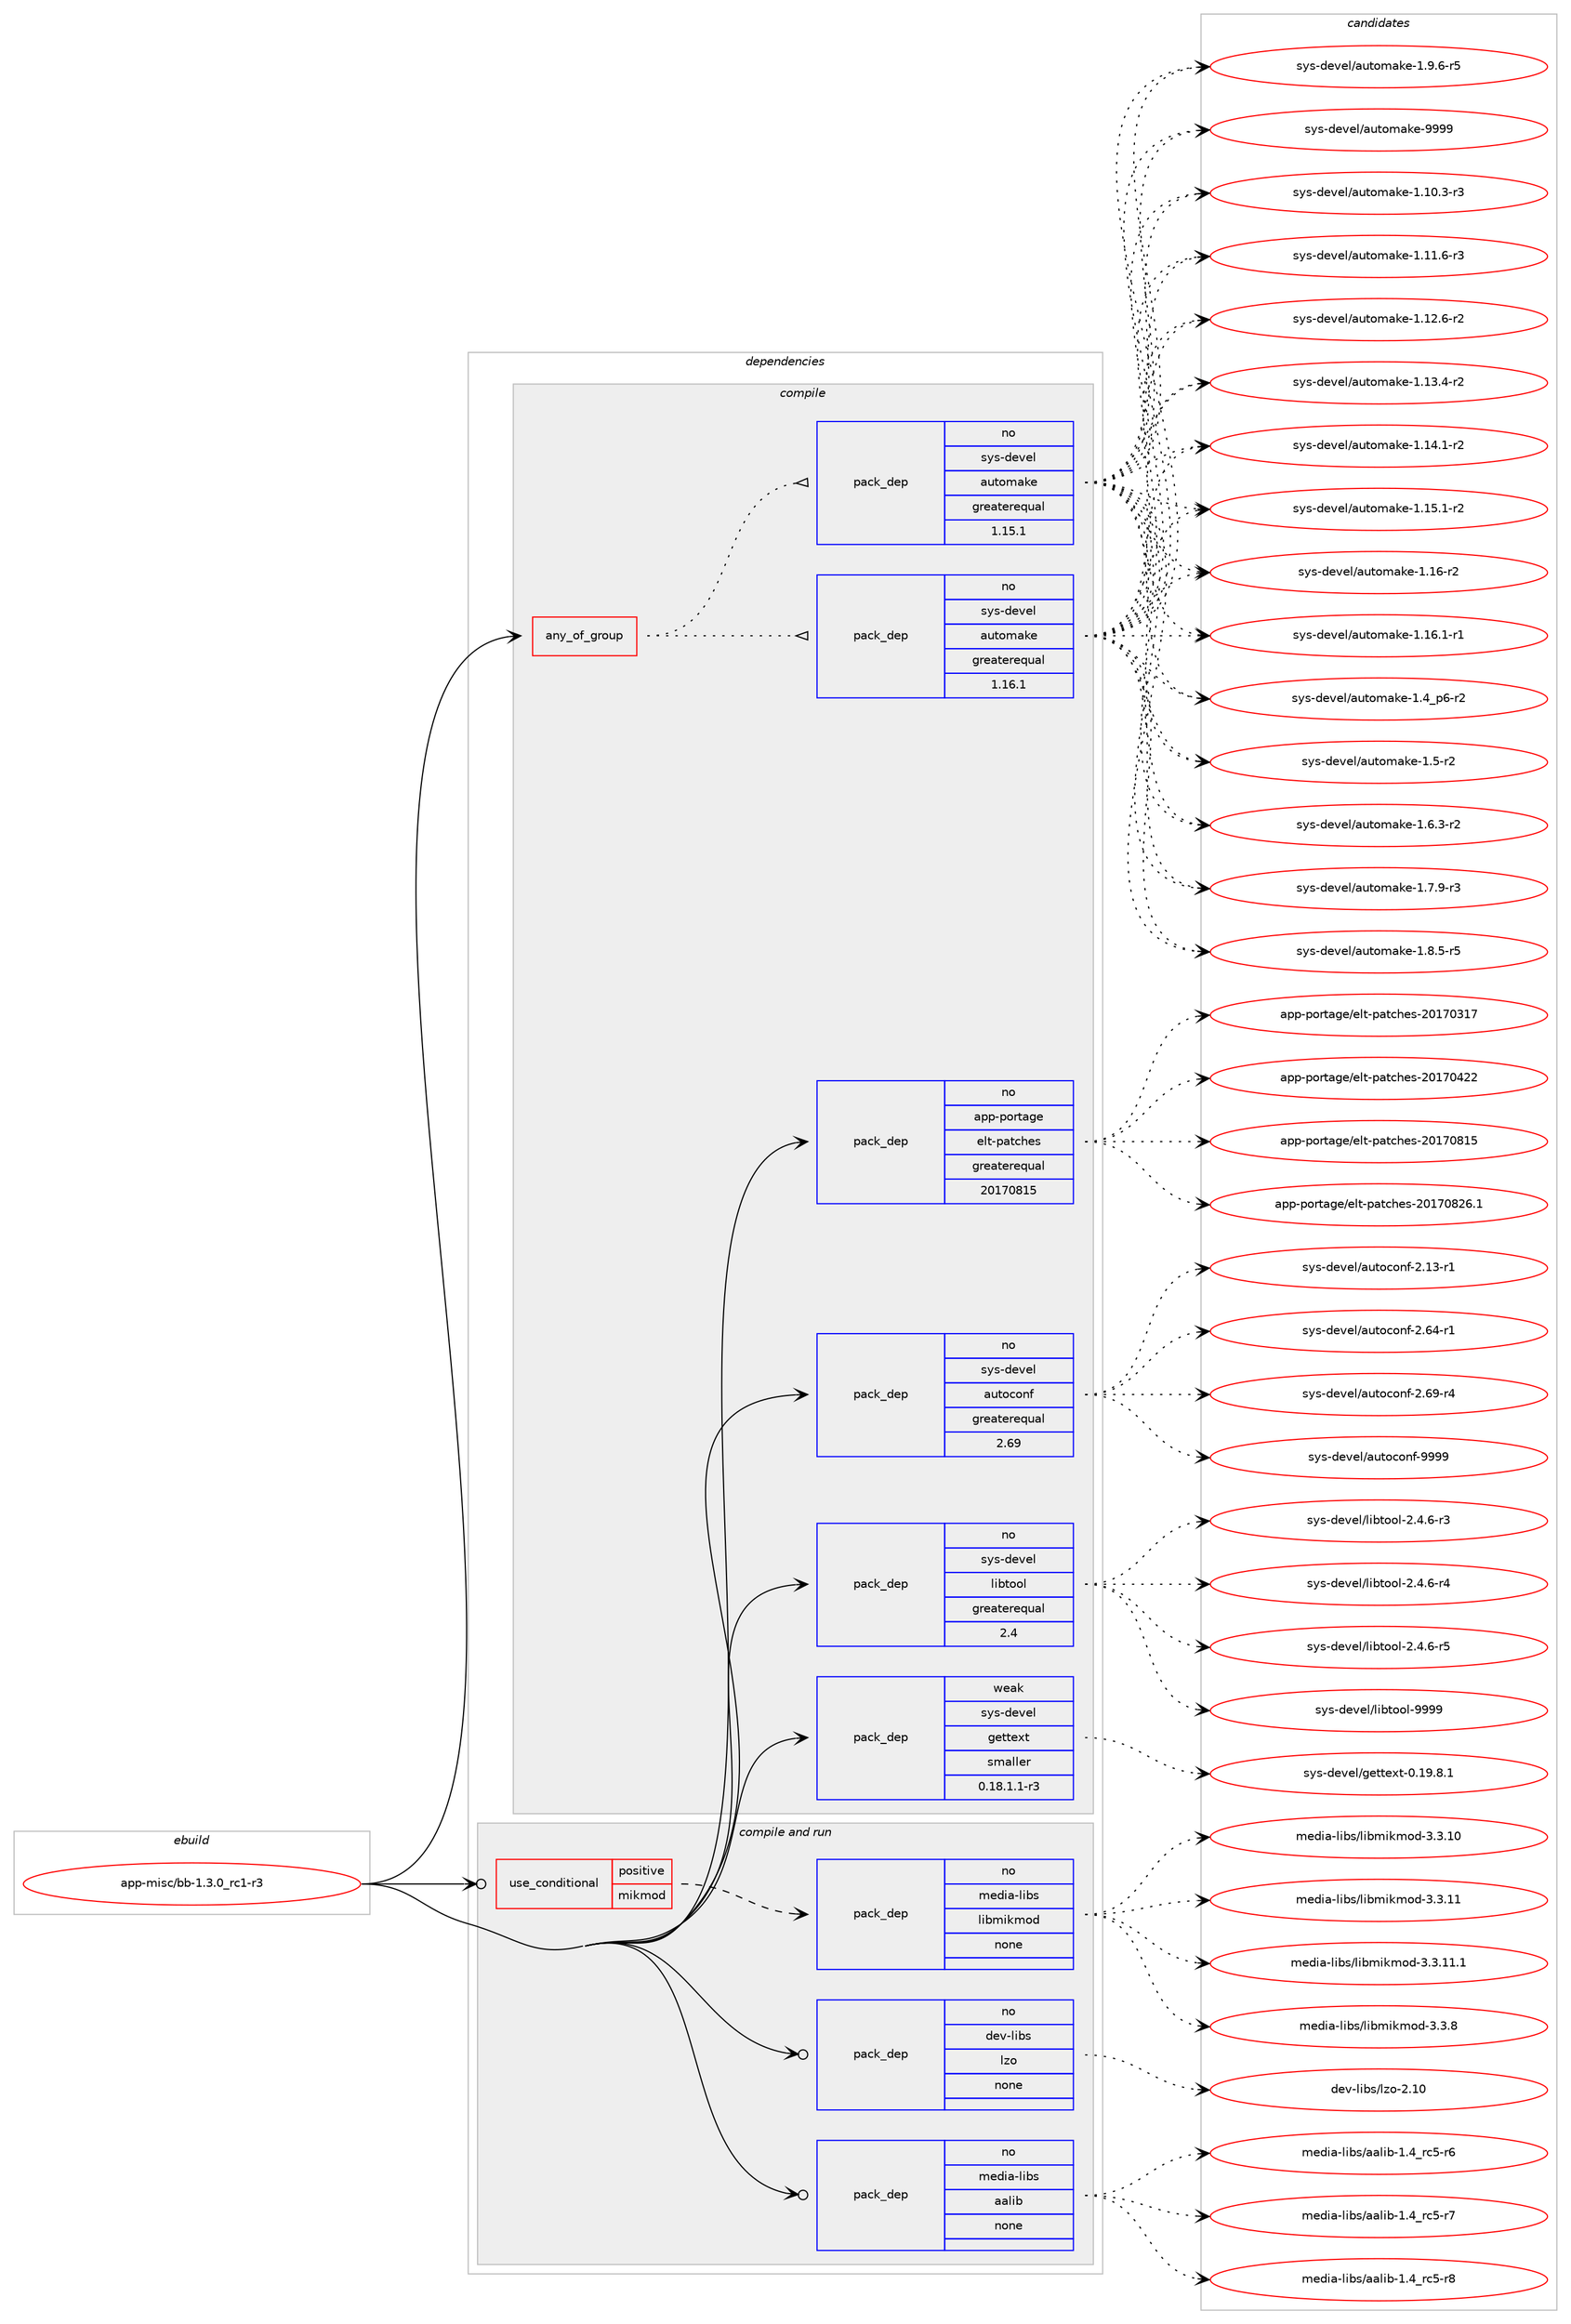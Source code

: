 digraph prolog {

# *************
# Graph options
# *************

newrank=true;
concentrate=true;
compound=true;
graph [rankdir=LR,fontname=Helvetica,fontsize=10,ranksep=1.5];#, ranksep=2.5, nodesep=0.2];
edge  [arrowhead=vee];
node  [fontname=Helvetica,fontsize=10];

# **********
# The ebuild
# **********

subgraph cluster_leftcol {
color=gray;
rank=same;
label=<<i>ebuild</i>>;
id [label="app-misc/bb-1.3.0_rc1-r3", color=red, width=4, href="../app-misc/bb-1.3.0_rc1-r3.svg"];
}

# ****************
# The dependencies
# ****************

subgraph cluster_midcol {
color=gray;
label=<<i>dependencies</i>>;
subgraph cluster_compile {
fillcolor="#eeeeee";
style=filled;
label=<<i>compile</i>>;
subgraph any19645 {
dependency1297944 [label=<<TABLE BORDER="0" CELLBORDER="1" CELLSPACING="0" CELLPADDING="4"><TR><TD CELLPADDING="10">any_of_group</TD></TR></TABLE>>, shape=none, color=red];subgraph pack924641 {
dependency1297945 [label=<<TABLE BORDER="0" CELLBORDER="1" CELLSPACING="0" CELLPADDING="4" WIDTH="220"><TR><TD ROWSPAN="6" CELLPADDING="30">pack_dep</TD></TR><TR><TD WIDTH="110">no</TD></TR><TR><TD>sys-devel</TD></TR><TR><TD>automake</TD></TR><TR><TD>greaterequal</TD></TR><TR><TD>1.16.1</TD></TR></TABLE>>, shape=none, color=blue];
}
dependency1297944:e -> dependency1297945:w [weight=20,style="dotted",arrowhead="oinv"];
subgraph pack924642 {
dependency1297946 [label=<<TABLE BORDER="0" CELLBORDER="1" CELLSPACING="0" CELLPADDING="4" WIDTH="220"><TR><TD ROWSPAN="6" CELLPADDING="30">pack_dep</TD></TR><TR><TD WIDTH="110">no</TD></TR><TR><TD>sys-devel</TD></TR><TR><TD>automake</TD></TR><TR><TD>greaterequal</TD></TR><TR><TD>1.15.1</TD></TR></TABLE>>, shape=none, color=blue];
}
dependency1297944:e -> dependency1297946:w [weight=20,style="dotted",arrowhead="oinv"];
}
id:e -> dependency1297944:w [weight=20,style="solid",arrowhead="vee"];
subgraph pack924643 {
dependency1297947 [label=<<TABLE BORDER="0" CELLBORDER="1" CELLSPACING="0" CELLPADDING="4" WIDTH="220"><TR><TD ROWSPAN="6" CELLPADDING="30">pack_dep</TD></TR><TR><TD WIDTH="110">no</TD></TR><TR><TD>app-portage</TD></TR><TR><TD>elt-patches</TD></TR><TR><TD>greaterequal</TD></TR><TR><TD>20170815</TD></TR></TABLE>>, shape=none, color=blue];
}
id:e -> dependency1297947:w [weight=20,style="solid",arrowhead="vee"];
subgraph pack924644 {
dependency1297948 [label=<<TABLE BORDER="0" CELLBORDER="1" CELLSPACING="0" CELLPADDING="4" WIDTH="220"><TR><TD ROWSPAN="6" CELLPADDING="30">pack_dep</TD></TR><TR><TD WIDTH="110">no</TD></TR><TR><TD>sys-devel</TD></TR><TR><TD>autoconf</TD></TR><TR><TD>greaterequal</TD></TR><TR><TD>2.69</TD></TR></TABLE>>, shape=none, color=blue];
}
id:e -> dependency1297948:w [weight=20,style="solid",arrowhead="vee"];
subgraph pack924645 {
dependency1297949 [label=<<TABLE BORDER="0" CELLBORDER="1" CELLSPACING="0" CELLPADDING="4" WIDTH="220"><TR><TD ROWSPAN="6" CELLPADDING="30">pack_dep</TD></TR><TR><TD WIDTH="110">no</TD></TR><TR><TD>sys-devel</TD></TR><TR><TD>libtool</TD></TR><TR><TD>greaterequal</TD></TR><TR><TD>2.4</TD></TR></TABLE>>, shape=none, color=blue];
}
id:e -> dependency1297949:w [weight=20,style="solid",arrowhead="vee"];
subgraph pack924646 {
dependency1297950 [label=<<TABLE BORDER="0" CELLBORDER="1" CELLSPACING="0" CELLPADDING="4" WIDTH="220"><TR><TD ROWSPAN="6" CELLPADDING="30">pack_dep</TD></TR><TR><TD WIDTH="110">weak</TD></TR><TR><TD>sys-devel</TD></TR><TR><TD>gettext</TD></TR><TR><TD>smaller</TD></TR><TR><TD>0.18.1.1-r3</TD></TR></TABLE>>, shape=none, color=blue];
}
id:e -> dependency1297950:w [weight=20,style="solid",arrowhead="vee"];
}
subgraph cluster_compileandrun {
fillcolor="#eeeeee";
style=filled;
label=<<i>compile and run</i>>;
subgraph cond353116 {
dependency1297951 [label=<<TABLE BORDER="0" CELLBORDER="1" CELLSPACING="0" CELLPADDING="4"><TR><TD ROWSPAN="3" CELLPADDING="10">use_conditional</TD></TR><TR><TD>positive</TD></TR><TR><TD>mikmod</TD></TR></TABLE>>, shape=none, color=red];
subgraph pack924647 {
dependency1297952 [label=<<TABLE BORDER="0" CELLBORDER="1" CELLSPACING="0" CELLPADDING="4" WIDTH="220"><TR><TD ROWSPAN="6" CELLPADDING="30">pack_dep</TD></TR><TR><TD WIDTH="110">no</TD></TR><TR><TD>media-libs</TD></TR><TR><TD>libmikmod</TD></TR><TR><TD>none</TD></TR><TR><TD></TD></TR></TABLE>>, shape=none, color=blue];
}
dependency1297951:e -> dependency1297952:w [weight=20,style="dashed",arrowhead="vee"];
}
id:e -> dependency1297951:w [weight=20,style="solid",arrowhead="odotvee"];
subgraph pack924648 {
dependency1297953 [label=<<TABLE BORDER="0" CELLBORDER="1" CELLSPACING="0" CELLPADDING="4" WIDTH="220"><TR><TD ROWSPAN="6" CELLPADDING="30">pack_dep</TD></TR><TR><TD WIDTH="110">no</TD></TR><TR><TD>dev-libs</TD></TR><TR><TD>lzo</TD></TR><TR><TD>none</TD></TR><TR><TD></TD></TR></TABLE>>, shape=none, color=blue];
}
id:e -> dependency1297953:w [weight=20,style="solid",arrowhead="odotvee"];
subgraph pack924649 {
dependency1297954 [label=<<TABLE BORDER="0" CELLBORDER="1" CELLSPACING="0" CELLPADDING="4" WIDTH="220"><TR><TD ROWSPAN="6" CELLPADDING="30">pack_dep</TD></TR><TR><TD WIDTH="110">no</TD></TR><TR><TD>media-libs</TD></TR><TR><TD>aalib</TD></TR><TR><TD>none</TD></TR><TR><TD></TD></TR></TABLE>>, shape=none, color=blue];
}
id:e -> dependency1297954:w [weight=20,style="solid",arrowhead="odotvee"];
}
subgraph cluster_run {
fillcolor="#eeeeee";
style=filled;
label=<<i>run</i>>;
}
}

# **************
# The candidates
# **************

subgraph cluster_choices {
rank=same;
color=gray;
label=<<i>candidates</i>>;

subgraph choice924641 {
color=black;
nodesep=1;
choice11512111545100101118101108479711711611110997107101454946494846514511451 [label="sys-devel/automake-1.10.3-r3", color=red, width=4,href="../sys-devel/automake-1.10.3-r3.svg"];
choice11512111545100101118101108479711711611110997107101454946494946544511451 [label="sys-devel/automake-1.11.6-r3", color=red, width=4,href="../sys-devel/automake-1.11.6-r3.svg"];
choice11512111545100101118101108479711711611110997107101454946495046544511450 [label="sys-devel/automake-1.12.6-r2", color=red, width=4,href="../sys-devel/automake-1.12.6-r2.svg"];
choice11512111545100101118101108479711711611110997107101454946495146524511450 [label="sys-devel/automake-1.13.4-r2", color=red, width=4,href="../sys-devel/automake-1.13.4-r2.svg"];
choice11512111545100101118101108479711711611110997107101454946495246494511450 [label="sys-devel/automake-1.14.1-r2", color=red, width=4,href="../sys-devel/automake-1.14.1-r2.svg"];
choice11512111545100101118101108479711711611110997107101454946495346494511450 [label="sys-devel/automake-1.15.1-r2", color=red, width=4,href="../sys-devel/automake-1.15.1-r2.svg"];
choice1151211154510010111810110847971171161111099710710145494649544511450 [label="sys-devel/automake-1.16-r2", color=red, width=4,href="../sys-devel/automake-1.16-r2.svg"];
choice11512111545100101118101108479711711611110997107101454946495446494511449 [label="sys-devel/automake-1.16.1-r1", color=red, width=4,href="../sys-devel/automake-1.16.1-r1.svg"];
choice115121115451001011181011084797117116111109971071014549465295112544511450 [label="sys-devel/automake-1.4_p6-r2", color=red, width=4,href="../sys-devel/automake-1.4_p6-r2.svg"];
choice11512111545100101118101108479711711611110997107101454946534511450 [label="sys-devel/automake-1.5-r2", color=red, width=4,href="../sys-devel/automake-1.5-r2.svg"];
choice115121115451001011181011084797117116111109971071014549465446514511450 [label="sys-devel/automake-1.6.3-r2", color=red, width=4,href="../sys-devel/automake-1.6.3-r2.svg"];
choice115121115451001011181011084797117116111109971071014549465546574511451 [label="sys-devel/automake-1.7.9-r3", color=red, width=4,href="../sys-devel/automake-1.7.9-r3.svg"];
choice115121115451001011181011084797117116111109971071014549465646534511453 [label="sys-devel/automake-1.8.5-r5", color=red, width=4,href="../sys-devel/automake-1.8.5-r5.svg"];
choice115121115451001011181011084797117116111109971071014549465746544511453 [label="sys-devel/automake-1.9.6-r5", color=red, width=4,href="../sys-devel/automake-1.9.6-r5.svg"];
choice115121115451001011181011084797117116111109971071014557575757 [label="sys-devel/automake-9999", color=red, width=4,href="../sys-devel/automake-9999.svg"];
dependency1297945:e -> choice11512111545100101118101108479711711611110997107101454946494846514511451:w [style=dotted,weight="100"];
dependency1297945:e -> choice11512111545100101118101108479711711611110997107101454946494946544511451:w [style=dotted,weight="100"];
dependency1297945:e -> choice11512111545100101118101108479711711611110997107101454946495046544511450:w [style=dotted,weight="100"];
dependency1297945:e -> choice11512111545100101118101108479711711611110997107101454946495146524511450:w [style=dotted,weight="100"];
dependency1297945:e -> choice11512111545100101118101108479711711611110997107101454946495246494511450:w [style=dotted,weight="100"];
dependency1297945:e -> choice11512111545100101118101108479711711611110997107101454946495346494511450:w [style=dotted,weight="100"];
dependency1297945:e -> choice1151211154510010111810110847971171161111099710710145494649544511450:w [style=dotted,weight="100"];
dependency1297945:e -> choice11512111545100101118101108479711711611110997107101454946495446494511449:w [style=dotted,weight="100"];
dependency1297945:e -> choice115121115451001011181011084797117116111109971071014549465295112544511450:w [style=dotted,weight="100"];
dependency1297945:e -> choice11512111545100101118101108479711711611110997107101454946534511450:w [style=dotted,weight="100"];
dependency1297945:e -> choice115121115451001011181011084797117116111109971071014549465446514511450:w [style=dotted,weight="100"];
dependency1297945:e -> choice115121115451001011181011084797117116111109971071014549465546574511451:w [style=dotted,weight="100"];
dependency1297945:e -> choice115121115451001011181011084797117116111109971071014549465646534511453:w [style=dotted,weight="100"];
dependency1297945:e -> choice115121115451001011181011084797117116111109971071014549465746544511453:w [style=dotted,weight="100"];
dependency1297945:e -> choice115121115451001011181011084797117116111109971071014557575757:w [style=dotted,weight="100"];
}
subgraph choice924642 {
color=black;
nodesep=1;
choice11512111545100101118101108479711711611110997107101454946494846514511451 [label="sys-devel/automake-1.10.3-r3", color=red, width=4,href="../sys-devel/automake-1.10.3-r3.svg"];
choice11512111545100101118101108479711711611110997107101454946494946544511451 [label="sys-devel/automake-1.11.6-r3", color=red, width=4,href="../sys-devel/automake-1.11.6-r3.svg"];
choice11512111545100101118101108479711711611110997107101454946495046544511450 [label="sys-devel/automake-1.12.6-r2", color=red, width=4,href="../sys-devel/automake-1.12.6-r2.svg"];
choice11512111545100101118101108479711711611110997107101454946495146524511450 [label="sys-devel/automake-1.13.4-r2", color=red, width=4,href="../sys-devel/automake-1.13.4-r2.svg"];
choice11512111545100101118101108479711711611110997107101454946495246494511450 [label="sys-devel/automake-1.14.1-r2", color=red, width=4,href="../sys-devel/automake-1.14.1-r2.svg"];
choice11512111545100101118101108479711711611110997107101454946495346494511450 [label="sys-devel/automake-1.15.1-r2", color=red, width=4,href="../sys-devel/automake-1.15.1-r2.svg"];
choice1151211154510010111810110847971171161111099710710145494649544511450 [label="sys-devel/automake-1.16-r2", color=red, width=4,href="../sys-devel/automake-1.16-r2.svg"];
choice11512111545100101118101108479711711611110997107101454946495446494511449 [label="sys-devel/automake-1.16.1-r1", color=red, width=4,href="../sys-devel/automake-1.16.1-r1.svg"];
choice115121115451001011181011084797117116111109971071014549465295112544511450 [label="sys-devel/automake-1.4_p6-r2", color=red, width=4,href="../sys-devel/automake-1.4_p6-r2.svg"];
choice11512111545100101118101108479711711611110997107101454946534511450 [label="sys-devel/automake-1.5-r2", color=red, width=4,href="../sys-devel/automake-1.5-r2.svg"];
choice115121115451001011181011084797117116111109971071014549465446514511450 [label="sys-devel/automake-1.6.3-r2", color=red, width=4,href="../sys-devel/automake-1.6.3-r2.svg"];
choice115121115451001011181011084797117116111109971071014549465546574511451 [label="sys-devel/automake-1.7.9-r3", color=red, width=4,href="../sys-devel/automake-1.7.9-r3.svg"];
choice115121115451001011181011084797117116111109971071014549465646534511453 [label="sys-devel/automake-1.8.5-r5", color=red, width=4,href="../sys-devel/automake-1.8.5-r5.svg"];
choice115121115451001011181011084797117116111109971071014549465746544511453 [label="sys-devel/automake-1.9.6-r5", color=red, width=4,href="../sys-devel/automake-1.9.6-r5.svg"];
choice115121115451001011181011084797117116111109971071014557575757 [label="sys-devel/automake-9999", color=red, width=4,href="../sys-devel/automake-9999.svg"];
dependency1297946:e -> choice11512111545100101118101108479711711611110997107101454946494846514511451:w [style=dotted,weight="100"];
dependency1297946:e -> choice11512111545100101118101108479711711611110997107101454946494946544511451:w [style=dotted,weight="100"];
dependency1297946:e -> choice11512111545100101118101108479711711611110997107101454946495046544511450:w [style=dotted,weight="100"];
dependency1297946:e -> choice11512111545100101118101108479711711611110997107101454946495146524511450:w [style=dotted,weight="100"];
dependency1297946:e -> choice11512111545100101118101108479711711611110997107101454946495246494511450:w [style=dotted,weight="100"];
dependency1297946:e -> choice11512111545100101118101108479711711611110997107101454946495346494511450:w [style=dotted,weight="100"];
dependency1297946:e -> choice1151211154510010111810110847971171161111099710710145494649544511450:w [style=dotted,weight="100"];
dependency1297946:e -> choice11512111545100101118101108479711711611110997107101454946495446494511449:w [style=dotted,weight="100"];
dependency1297946:e -> choice115121115451001011181011084797117116111109971071014549465295112544511450:w [style=dotted,weight="100"];
dependency1297946:e -> choice11512111545100101118101108479711711611110997107101454946534511450:w [style=dotted,weight="100"];
dependency1297946:e -> choice115121115451001011181011084797117116111109971071014549465446514511450:w [style=dotted,weight="100"];
dependency1297946:e -> choice115121115451001011181011084797117116111109971071014549465546574511451:w [style=dotted,weight="100"];
dependency1297946:e -> choice115121115451001011181011084797117116111109971071014549465646534511453:w [style=dotted,weight="100"];
dependency1297946:e -> choice115121115451001011181011084797117116111109971071014549465746544511453:w [style=dotted,weight="100"];
dependency1297946:e -> choice115121115451001011181011084797117116111109971071014557575757:w [style=dotted,weight="100"];
}
subgraph choice924643 {
color=black;
nodesep=1;
choice97112112451121111141169710310147101108116451129711699104101115455048495548514955 [label="app-portage/elt-patches-20170317", color=red, width=4,href="../app-portage/elt-patches-20170317.svg"];
choice97112112451121111141169710310147101108116451129711699104101115455048495548525050 [label="app-portage/elt-patches-20170422", color=red, width=4,href="../app-portage/elt-patches-20170422.svg"];
choice97112112451121111141169710310147101108116451129711699104101115455048495548564953 [label="app-portage/elt-patches-20170815", color=red, width=4,href="../app-portage/elt-patches-20170815.svg"];
choice971121124511211111411697103101471011081164511297116991041011154550484955485650544649 [label="app-portage/elt-patches-20170826.1", color=red, width=4,href="../app-portage/elt-patches-20170826.1.svg"];
dependency1297947:e -> choice97112112451121111141169710310147101108116451129711699104101115455048495548514955:w [style=dotted,weight="100"];
dependency1297947:e -> choice97112112451121111141169710310147101108116451129711699104101115455048495548525050:w [style=dotted,weight="100"];
dependency1297947:e -> choice97112112451121111141169710310147101108116451129711699104101115455048495548564953:w [style=dotted,weight="100"];
dependency1297947:e -> choice971121124511211111411697103101471011081164511297116991041011154550484955485650544649:w [style=dotted,weight="100"];
}
subgraph choice924644 {
color=black;
nodesep=1;
choice1151211154510010111810110847971171161119911111010245504649514511449 [label="sys-devel/autoconf-2.13-r1", color=red, width=4,href="../sys-devel/autoconf-2.13-r1.svg"];
choice1151211154510010111810110847971171161119911111010245504654524511449 [label="sys-devel/autoconf-2.64-r1", color=red, width=4,href="../sys-devel/autoconf-2.64-r1.svg"];
choice1151211154510010111810110847971171161119911111010245504654574511452 [label="sys-devel/autoconf-2.69-r4", color=red, width=4,href="../sys-devel/autoconf-2.69-r4.svg"];
choice115121115451001011181011084797117116111991111101024557575757 [label="sys-devel/autoconf-9999", color=red, width=4,href="../sys-devel/autoconf-9999.svg"];
dependency1297948:e -> choice1151211154510010111810110847971171161119911111010245504649514511449:w [style=dotted,weight="100"];
dependency1297948:e -> choice1151211154510010111810110847971171161119911111010245504654524511449:w [style=dotted,weight="100"];
dependency1297948:e -> choice1151211154510010111810110847971171161119911111010245504654574511452:w [style=dotted,weight="100"];
dependency1297948:e -> choice115121115451001011181011084797117116111991111101024557575757:w [style=dotted,weight="100"];
}
subgraph choice924645 {
color=black;
nodesep=1;
choice1151211154510010111810110847108105981161111111084550465246544511451 [label="sys-devel/libtool-2.4.6-r3", color=red, width=4,href="../sys-devel/libtool-2.4.6-r3.svg"];
choice1151211154510010111810110847108105981161111111084550465246544511452 [label="sys-devel/libtool-2.4.6-r4", color=red, width=4,href="../sys-devel/libtool-2.4.6-r4.svg"];
choice1151211154510010111810110847108105981161111111084550465246544511453 [label="sys-devel/libtool-2.4.6-r5", color=red, width=4,href="../sys-devel/libtool-2.4.6-r5.svg"];
choice1151211154510010111810110847108105981161111111084557575757 [label="sys-devel/libtool-9999", color=red, width=4,href="../sys-devel/libtool-9999.svg"];
dependency1297949:e -> choice1151211154510010111810110847108105981161111111084550465246544511451:w [style=dotted,weight="100"];
dependency1297949:e -> choice1151211154510010111810110847108105981161111111084550465246544511452:w [style=dotted,weight="100"];
dependency1297949:e -> choice1151211154510010111810110847108105981161111111084550465246544511453:w [style=dotted,weight="100"];
dependency1297949:e -> choice1151211154510010111810110847108105981161111111084557575757:w [style=dotted,weight="100"];
}
subgraph choice924646 {
color=black;
nodesep=1;
choice1151211154510010111810110847103101116116101120116454846495746564649 [label="sys-devel/gettext-0.19.8.1", color=red, width=4,href="../sys-devel/gettext-0.19.8.1.svg"];
dependency1297950:e -> choice1151211154510010111810110847103101116116101120116454846495746564649:w [style=dotted,weight="100"];
}
subgraph choice924647 {
color=black;
nodesep=1;
choice109101100105974510810598115471081059810910510710911110045514651464948 [label="media-libs/libmikmod-3.3.10", color=red, width=4,href="../media-libs/libmikmod-3.3.10.svg"];
choice109101100105974510810598115471081059810910510710911110045514651464949 [label="media-libs/libmikmod-3.3.11", color=red, width=4,href="../media-libs/libmikmod-3.3.11.svg"];
choice1091011001059745108105981154710810598109105107109111100455146514649494649 [label="media-libs/libmikmod-3.3.11.1", color=red, width=4,href="../media-libs/libmikmod-3.3.11.1.svg"];
choice1091011001059745108105981154710810598109105107109111100455146514656 [label="media-libs/libmikmod-3.3.8", color=red, width=4,href="../media-libs/libmikmod-3.3.8.svg"];
dependency1297952:e -> choice109101100105974510810598115471081059810910510710911110045514651464948:w [style=dotted,weight="100"];
dependency1297952:e -> choice109101100105974510810598115471081059810910510710911110045514651464949:w [style=dotted,weight="100"];
dependency1297952:e -> choice1091011001059745108105981154710810598109105107109111100455146514649494649:w [style=dotted,weight="100"];
dependency1297952:e -> choice1091011001059745108105981154710810598109105107109111100455146514656:w [style=dotted,weight="100"];
}
subgraph choice924648 {
color=black;
nodesep=1;
choice1001011184510810598115471081221114550464948 [label="dev-libs/lzo-2.10", color=red, width=4,href="../dev-libs/lzo-2.10.svg"];
dependency1297953:e -> choice1001011184510810598115471081221114550464948:w [style=dotted,weight="100"];
}
subgraph choice924649 {
color=black;
nodesep=1;
choice10910110010597451081059811547979710810598454946529511499534511454 [label="media-libs/aalib-1.4_rc5-r6", color=red, width=4,href="../media-libs/aalib-1.4_rc5-r6.svg"];
choice10910110010597451081059811547979710810598454946529511499534511455 [label="media-libs/aalib-1.4_rc5-r7", color=red, width=4,href="../media-libs/aalib-1.4_rc5-r7.svg"];
choice10910110010597451081059811547979710810598454946529511499534511456 [label="media-libs/aalib-1.4_rc5-r8", color=red, width=4,href="../media-libs/aalib-1.4_rc5-r8.svg"];
dependency1297954:e -> choice10910110010597451081059811547979710810598454946529511499534511454:w [style=dotted,weight="100"];
dependency1297954:e -> choice10910110010597451081059811547979710810598454946529511499534511455:w [style=dotted,weight="100"];
dependency1297954:e -> choice10910110010597451081059811547979710810598454946529511499534511456:w [style=dotted,weight="100"];
}
}

}
